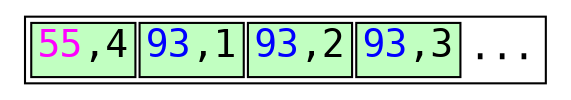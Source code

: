 // Example B-Tree graph
//
// Breadth-first order
//
// Start from root, go left to right
//
// Workflow:
//
// $ dot -T svg btree.dot -o btree.svg;

digraph nbtree {
graph [fontname = "monospace"];
node [shape = none,height=.1,fontname = "monospace",fontsize=18];
// Level 0 (leaf level)
leafnode_1[ label=<<table>
                    <tr>
                        <td bgcolor='darkseagreen1' port="t5"><font color="magenta">55</font>,4</td>
                        <!-- <td align="center" border="0" bgcolor='white' port="t6">&#9986;</td> -->
                        <td bgcolor='darkseagreen1' port="t7"><font color="blue">93</font>,1</td>
                        <td bgcolor='darkseagreen1' port="t8"><font color="blue">93</font>,2</td>
                        <td bgcolor='darkseagreen1' port="t9"><font color="blue">93</font>,3</td>
                        <td border="0" bgcolor='white' port="t10">...</td>
                    </tr>
                </table>
               >
        ];
//Force alignment from root to internal to leaf levels:
//edge[style=invis];
//"rootnode":d1 -> "leafnode_2":t2
}
